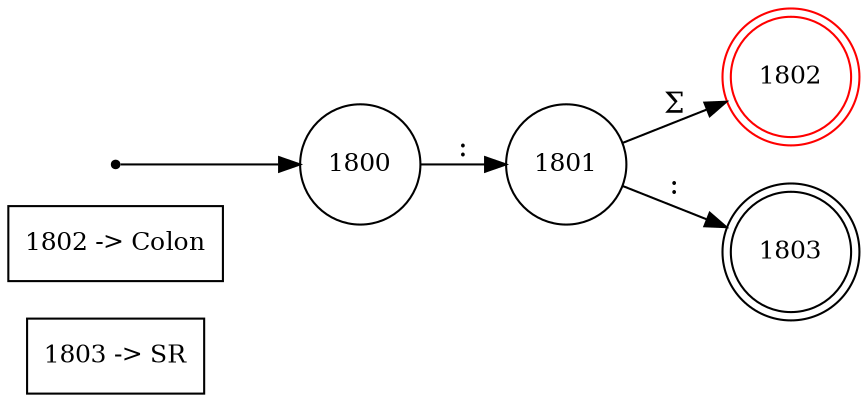 digraph finite_state_machine {
	rankdir=LR;
	size="8,5"

	node [shape = rectangle, label="1803 -> SR", fontsize=12] token1803;
	node [shape = rectangle, label="1802 -> Colon", fontsize=12] token1802;

	node [shape = circle, label="1800", fontsize=12, color=black] 1800;
	node [shape = circle, label="1801", fontsize=12, color=black] 1801;
	node [shape = doublecircle, label="1802", fontsize=12, color=red] 1802;
	node [shape = doublecircle, label="1803", fontsize=12, color=black] 1803;

	node [shape = point, color=black] q0;
	q0	->	1800;

	1801	->	1802	[ label = "Σ" ];
	1801	->	1803	[ label = ":" ];
	1800	->	1801	[ label = ":" ];
}
